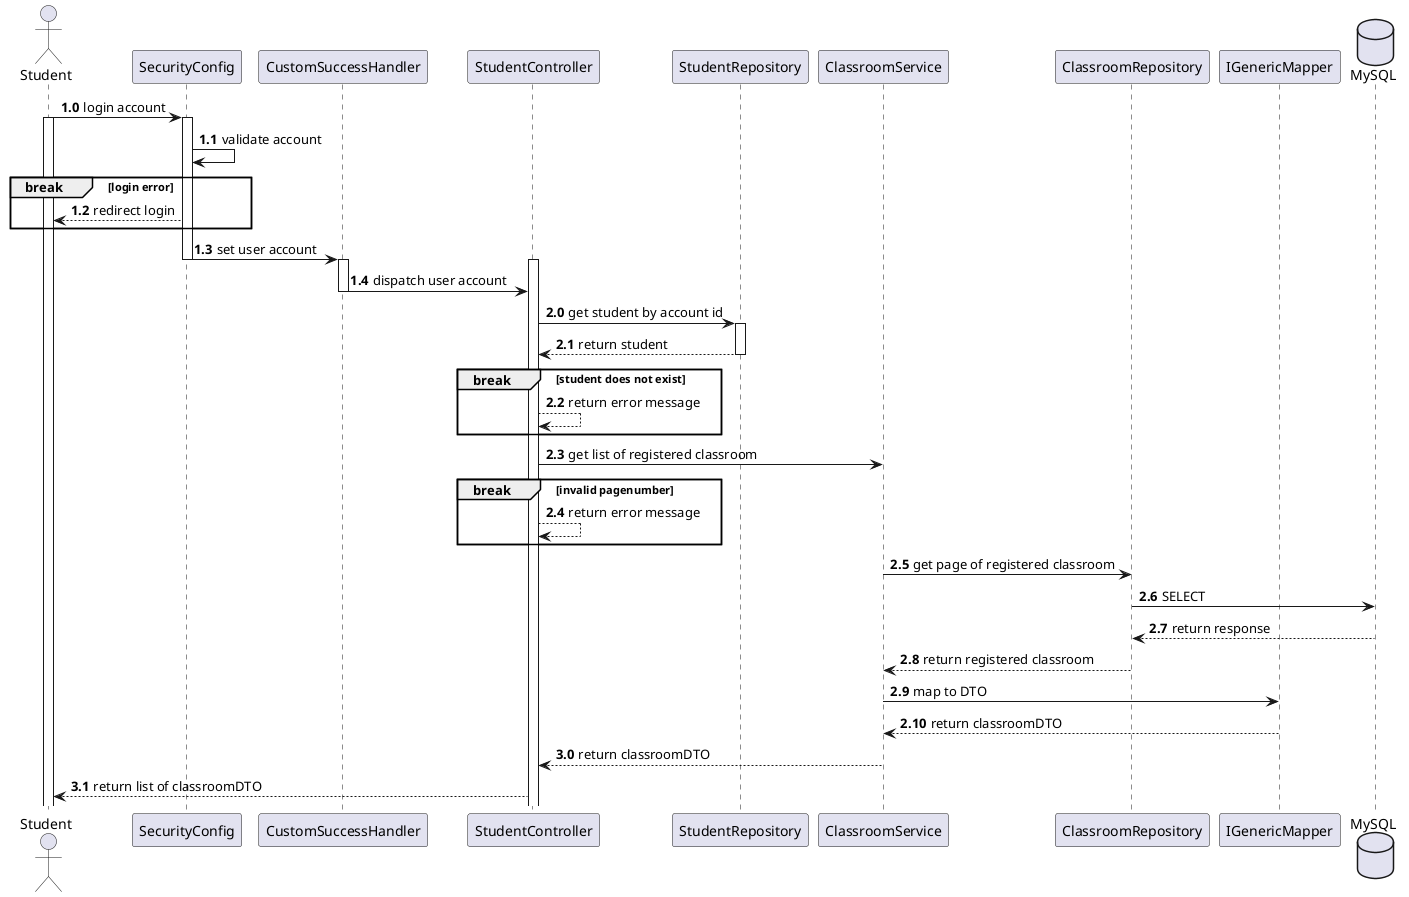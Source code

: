 @startuml
Actor Student
participant SecurityConfig
participant CustomSuccessHandler
participant StudentController
participant StudentRepository
participant ClassroomService
participant ClassroomRepository
participant IGenericMapper
database MySQL

autonumber 1.0
Student -> SecurityConfig: login account

activate Student
activate SecurityConfig
autonumber 1.1
SecurityConfig -> SecurityConfig: validate account
break login error
SecurityConfig --> Student: redirect login
end
SecurityConfig -> CustomSuccessHandler: set user account
deactivate SecurityConfig

activate StudentController
activate CustomSuccessHandler

CustomSuccessHandler -> StudentController: dispatch user account
deactivate CustomSuccessHandler

autonumber 2.0
StudentController -> StudentRepository: get student by account id
activate StudentRepository
StudentRepository --> StudentController: return student
deactivate StudentRepository
break student does not exist
StudentController --> StudentController: return error message
end

StudentController -> ClassroomService: get list of registered classroom
break invalid pagenumber
StudentController --> StudentController: return error message
end
ClassroomService -> ClassroomRepository: get page of registered classroom
ClassroomRepository -> MySQL: SELECT
MySQL --> ClassroomRepository: return response
ClassroomRepository --> ClassroomService: return registered classroom
ClassroomService -> IGenericMapper: map to DTO
IGenericMapper --> ClassroomService: return classroomDTO

autonumber 3.0
ClassroomService --> StudentController: return classroomDTO
StudentController --> Student: return list of classroomDTO

@enduml